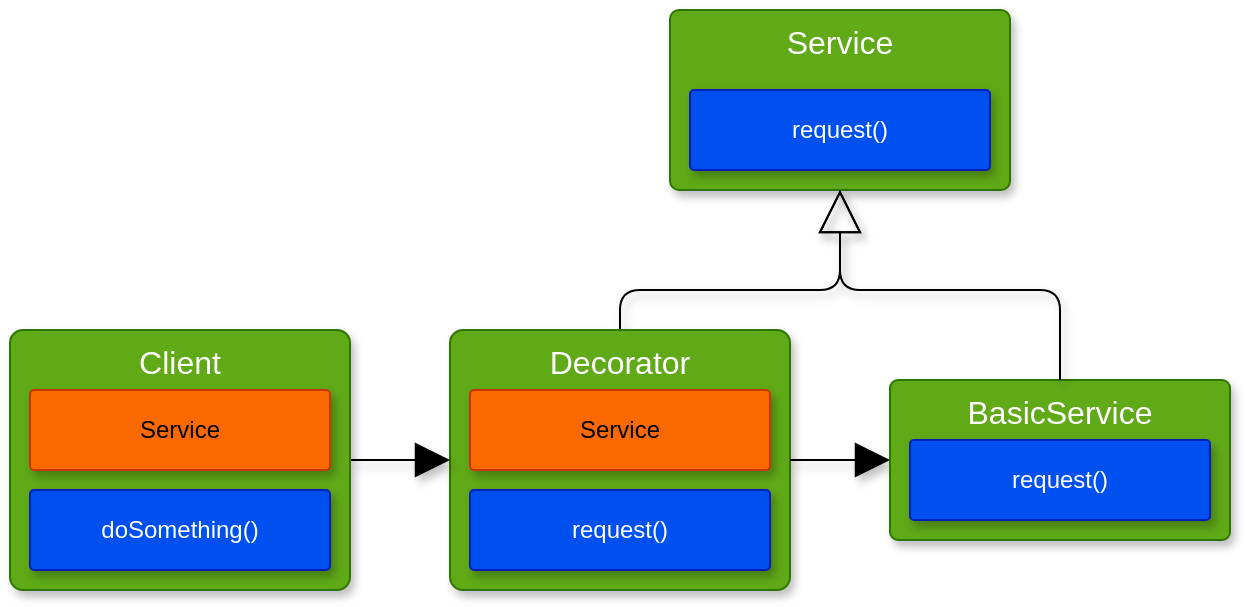 <mxfile>
    <diagram id="F_CWI2-A1tRyiMCHTWji" name="Page-1">
        <mxGraphModel dx="769" dy="1470" grid="1" gridSize="10" guides="1" tooltips="1" connect="1" arrows="1" fold="1" page="1" pageScale="1" pageWidth="850" pageHeight="1100" math="0" shadow="0">
            <root>
                <mxCell id="0"/>
                <mxCell id="1" parent="0"/>
                <mxCell id="2" value="&lt;font style=&quot;font-size: 16px&quot;&gt;Service&lt;/font&gt;" style="rounded=1;whiteSpace=wrap;html=1;arcSize=5;verticalAlign=top;fillColor=#60a917;strokeColor=#2D7600;fontColor=#ffffff;shadow=1;" parent="1" vertex="1">
                    <mxGeometry x="330" y="10" width="170" height="90" as="geometry"/>
                </mxCell>
                <mxCell id="3" value="request()" style="rounded=1;whiteSpace=wrap;html=1;arcSize=5;fillColor=#0050ef;strokeColor=#001DBC;fontColor=#ffffff;shadow=1;" parent="1" vertex="1">
                    <mxGeometry x="340" y="50" width="150" height="40" as="geometry"/>
                </mxCell>
                <mxCell id="4" style="edgeStyle=orthogonalEdgeStyle;html=1;exitX=0.5;exitY=0;exitDx=0;exitDy=0;entryX=0.5;entryY=1;entryDx=0;entryDy=0;endArrow=block;endFill=0;endSize=19;shadow=1;" parent="1" source="5" target="2" edge="1">
                    <mxGeometry relative="1" as="geometry">
                        <Array as="points">
                            <mxPoint x="305" y="150"/>
                            <mxPoint x="415" y="150"/>
                        </Array>
                    </mxGeometry>
                </mxCell>
                <mxCell id="5" value="&lt;font style=&quot;font-size: 16px&quot;&gt;Decorator&lt;/font&gt;" style="rounded=1;whiteSpace=wrap;html=1;arcSize=5;verticalAlign=top;fillColor=#60a917;strokeColor=#2D7600;fontColor=#ffffff;shadow=1;" parent="1" vertex="1">
                    <mxGeometry x="220" y="170" width="170" height="130" as="geometry"/>
                </mxCell>
                <mxCell id="6" value="request()" style="rounded=1;whiteSpace=wrap;html=1;arcSize=5;fillColor=#0050ef;strokeColor=#001DBC;fontColor=#ffffff;shadow=1;" parent="1" vertex="1">
                    <mxGeometry x="230" y="250" width="150" height="40" as="geometry"/>
                </mxCell>
                <mxCell id="7" value="Service" style="rounded=1;whiteSpace=wrap;html=1;arcSize=5;fillColor=#fa6800;strokeColor=#C73500;fontColor=#000000;shadow=1;" parent="1" vertex="1">
                    <mxGeometry x="230" y="200" width="150" height="40" as="geometry"/>
                </mxCell>
                <mxCell id="8" style="edgeStyle=none;html=1;entryX=0;entryY=0.5;entryDx=0;entryDy=0;endArrow=block;endFill=1;endSize=15;shadow=1;exitX=1;exitY=0.5;exitDx=0;exitDy=0;" parent="1" source="5" edge="1">
                    <mxGeometry relative="1" as="geometry">
                        <mxPoint x="410" y="280" as="sourcePoint"/>
                        <mxPoint x="440" y="235" as="targetPoint"/>
                    </mxGeometry>
                </mxCell>
                <mxCell id="11" style="edgeStyle=none;html=1;exitX=1;exitY=0.5;exitDx=0;exitDy=0;entryX=0;entryY=0.5;entryDx=0;entryDy=0;endArrow=block;endFill=1;endSize=15;shadow=1;" parent="1" source="12" target="5" edge="1">
                    <mxGeometry relative="1" as="geometry"/>
                </mxCell>
                <mxCell id="12" value="&lt;font style=&quot;font-size: 16px&quot;&gt;Client&lt;/font&gt;" style="rounded=1;whiteSpace=wrap;html=1;arcSize=5;verticalAlign=top;fillColor=#60a917;strokeColor=#2D7600;fontColor=#ffffff;shadow=1;" parent="1" vertex="1">
                    <mxGeometry y="170" width="170" height="130" as="geometry"/>
                </mxCell>
                <mxCell id="13" value="Service" style="rounded=1;whiteSpace=wrap;html=1;arcSize=5;fillColor=#fa6800;strokeColor=#C73500;fontColor=#000000;shadow=1;" parent="1" vertex="1">
                    <mxGeometry x="10" y="200" width="150" height="40" as="geometry"/>
                </mxCell>
                <mxCell id="14" value="doSomething()" style="rounded=1;whiteSpace=wrap;html=1;arcSize=5;fillColor=#0050ef;strokeColor=#001DBC;fontColor=#ffffff;shadow=1;" parent="1" vertex="1">
                    <mxGeometry x="10" y="250" width="150" height="40" as="geometry"/>
                </mxCell>
                <mxCell id="15" value="&lt;font style=&quot;font-size: 16px&quot;&gt;BasicService&lt;/font&gt;" style="rounded=1;whiteSpace=wrap;html=1;arcSize=5;verticalAlign=top;fillColor=#60a917;strokeColor=#2D7600;fontColor=#ffffff;shadow=1;" parent="1" vertex="1">
                    <mxGeometry x="440" y="195" width="170" height="80" as="geometry"/>
                </mxCell>
                <mxCell id="16" value="request()" style="rounded=1;whiteSpace=wrap;html=1;arcSize=5;fillColor=#0050ef;strokeColor=#001DBC;fontColor=#ffffff;shadow=1;" parent="1" vertex="1">
                    <mxGeometry x="450" y="225" width="150" height="40" as="geometry"/>
                </mxCell>
                <mxCell id="20" style="edgeStyle=orthogonalEdgeStyle;html=1;exitX=0.5;exitY=0;exitDx=0;exitDy=0;entryX=0.5;entryY=1;entryDx=0;entryDy=0;endArrow=block;endFill=0;endSize=19;shadow=1;" parent="1" source="15" target="2" edge="1">
                    <mxGeometry relative="1" as="geometry">
                        <mxPoint x="315" y="180" as="sourcePoint"/>
                        <mxPoint x="315" y="100" as="targetPoint"/>
                        <Array as="points">
                            <mxPoint x="525" y="150"/>
                            <mxPoint x="415" y="150"/>
                        </Array>
                    </mxGeometry>
                </mxCell>
            </root>
        </mxGraphModel>
    </diagram>
</mxfile>